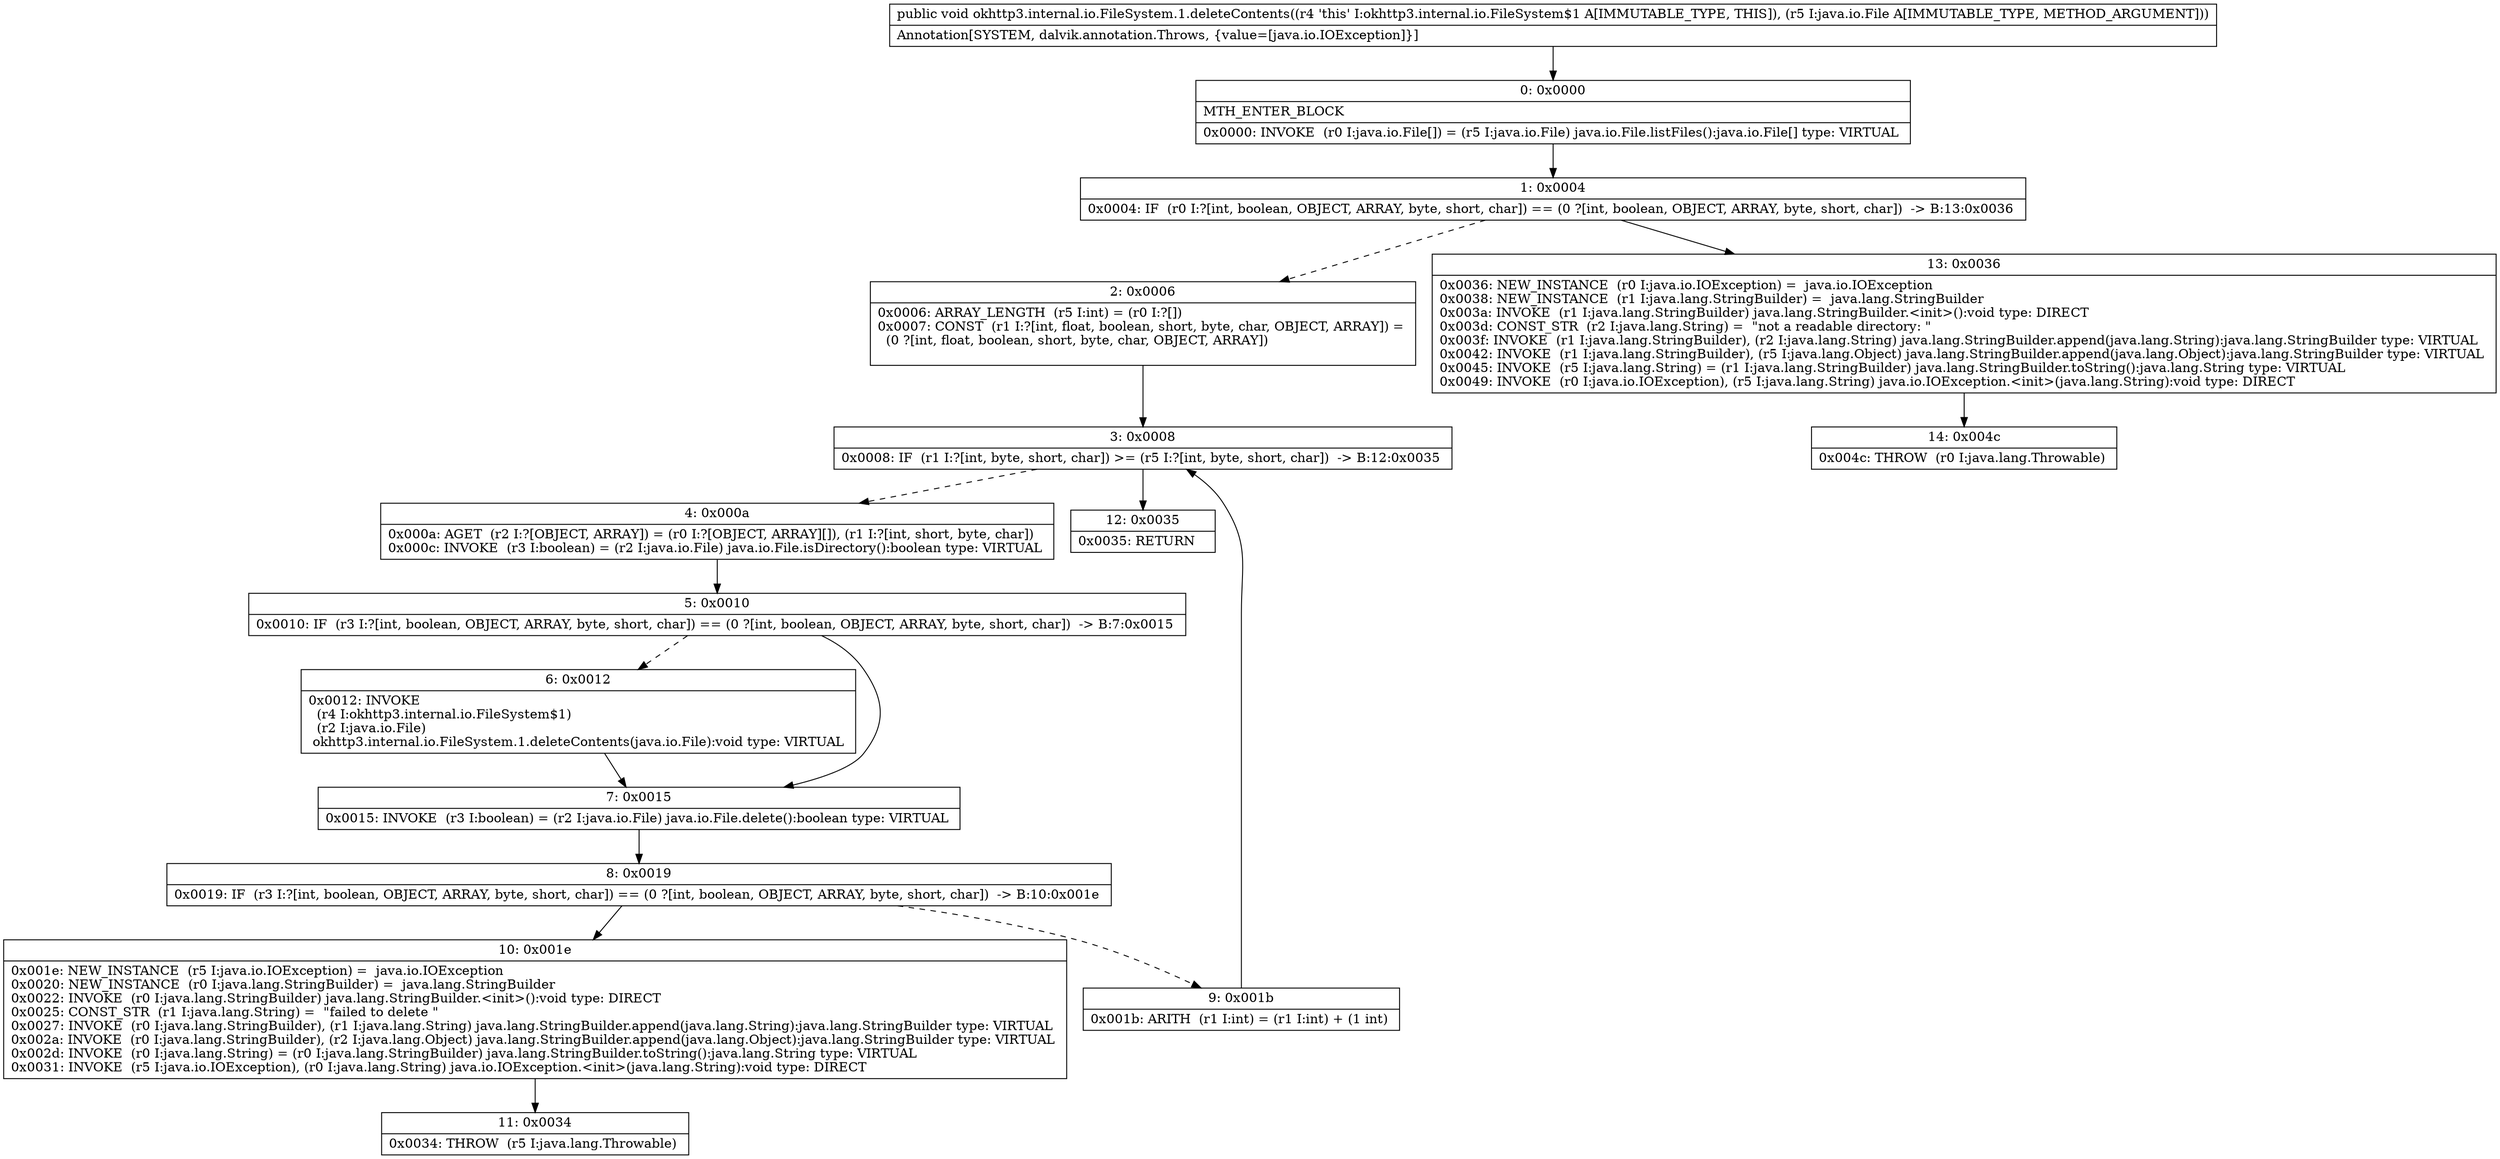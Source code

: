 digraph "CFG forokhttp3.internal.io.FileSystem.1.deleteContents(Ljava\/io\/File;)V" {
Node_0 [shape=record,label="{0\:\ 0x0000|MTH_ENTER_BLOCK\l|0x0000: INVOKE  (r0 I:java.io.File[]) = (r5 I:java.io.File) java.io.File.listFiles():java.io.File[] type: VIRTUAL \l}"];
Node_1 [shape=record,label="{1\:\ 0x0004|0x0004: IF  (r0 I:?[int, boolean, OBJECT, ARRAY, byte, short, char]) == (0 ?[int, boolean, OBJECT, ARRAY, byte, short, char])  \-\> B:13:0x0036 \l}"];
Node_2 [shape=record,label="{2\:\ 0x0006|0x0006: ARRAY_LENGTH  (r5 I:int) = (r0 I:?[]) \l0x0007: CONST  (r1 I:?[int, float, boolean, short, byte, char, OBJECT, ARRAY]) = \l  (0 ?[int, float, boolean, short, byte, char, OBJECT, ARRAY])\l \l}"];
Node_3 [shape=record,label="{3\:\ 0x0008|0x0008: IF  (r1 I:?[int, byte, short, char]) \>= (r5 I:?[int, byte, short, char])  \-\> B:12:0x0035 \l}"];
Node_4 [shape=record,label="{4\:\ 0x000a|0x000a: AGET  (r2 I:?[OBJECT, ARRAY]) = (r0 I:?[OBJECT, ARRAY][]), (r1 I:?[int, short, byte, char]) \l0x000c: INVOKE  (r3 I:boolean) = (r2 I:java.io.File) java.io.File.isDirectory():boolean type: VIRTUAL \l}"];
Node_5 [shape=record,label="{5\:\ 0x0010|0x0010: IF  (r3 I:?[int, boolean, OBJECT, ARRAY, byte, short, char]) == (0 ?[int, boolean, OBJECT, ARRAY, byte, short, char])  \-\> B:7:0x0015 \l}"];
Node_6 [shape=record,label="{6\:\ 0x0012|0x0012: INVOKE  \l  (r4 I:okhttp3.internal.io.FileSystem$1)\l  (r2 I:java.io.File)\l okhttp3.internal.io.FileSystem.1.deleteContents(java.io.File):void type: VIRTUAL \l}"];
Node_7 [shape=record,label="{7\:\ 0x0015|0x0015: INVOKE  (r3 I:boolean) = (r2 I:java.io.File) java.io.File.delete():boolean type: VIRTUAL \l}"];
Node_8 [shape=record,label="{8\:\ 0x0019|0x0019: IF  (r3 I:?[int, boolean, OBJECT, ARRAY, byte, short, char]) == (0 ?[int, boolean, OBJECT, ARRAY, byte, short, char])  \-\> B:10:0x001e \l}"];
Node_9 [shape=record,label="{9\:\ 0x001b|0x001b: ARITH  (r1 I:int) = (r1 I:int) + (1 int) \l}"];
Node_10 [shape=record,label="{10\:\ 0x001e|0x001e: NEW_INSTANCE  (r5 I:java.io.IOException) =  java.io.IOException \l0x0020: NEW_INSTANCE  (r0 I:java.lang.StringBuilder) =  java.lang.StringBuilder \l0x0022: INVOKE  (r0 I:java.lang.StringBuilder) java.lang.StringBuilder.\<init\>():void type: DIRECT \l0x0025: CONST_STR  (r1 I:java.lang.String) =  \"failed to delete \" \l0x0027: INVOKE  (r0 I:java.lang.StringBuilder), (r1 I:java.lang.String) java.lang.StringBuilder.append(java.lang.String):java.lang.StringBuilder type: VIRTUAL \l0x002a: INVOKE  (r0 I:java.lang.StringBuilder), (r2 I:java.lang.Object) java.lang.StringBuilder.append(java.lang.Object):java.lang.StringBuilder type: VIRTUAL \l0x002d: INVOKE  (r0 I:java.lang.String) = (r0 I:java.lang.StringBuilder) java.lang.StringBuilder.toString():java.lang.String type: VIRTUAL \l0x0031: INVOKE  (r5 I:java.io.IOException), (r0 I:java.lang.String) java.io.IOException.\<init\>(java.lang.String):void type: DIRECT \l}"];
Node_11 [shape=record,label="{11\:\ 0x0034|0x0034: THROW  (r5 I:java.lang.Throwable) \l}"];
Node_12 [shape=record,label="{12\:\ 0x0035|0x0035: RETURN   \l}"];
Node_13 [shape=record,label="{13\:\ 0x0036|0x0036: NEW_INSTANCE  (r0 I:java.io.IOException) =  java.io.IOException \l0x0038: NEW_INSTANCE  (r1 I:java.lang.StringBuilder) =  java.lang.StringBuilder \l0x003a: INVOKE  (r1 I:java.lang.StringBuilder) java.lang.StringBuilder.\<init\>():void type: DIRECT \l0x003d: CONST_STR  (r2 I:java.lang.String) =  \"not a readable directory: \" \l0x003f: INVOKE  (r1 I:java.lang.StringBuilder), (r2 I:java.lang.String) java.lang.StringBuilder.append(java.lang.String):java.lang.StringBuilder type: VIRTUAL \l0x0042: INVOKE  (r1 I:java.lang.StringBuilder), (r5 I:java.lang.Object) java.lang.StringBuilder.append(java.lang.Object):java.lang.StringBuilder type: VIRTUAL \l0x0045: INVOKE  (r5 I:java.lang.String) = (r1 I:java.lang.StringBuilder) java.lang.StringBuilder.toString():java.lang.String type: VIRTUAL \l0x0049: INVOKE  (r0 I:java.io.IOException), (r5 I:java.lang.String) java.io.IOException.\<init\>(java.lang.String):void type: DIRECT \l}"];
Node_14 [shape=record,label="{14\:\ 0x004c|0x004c: THROW  (r0 I:java.lang.Throwable) \l}"];
MethodNode[shape=record,label="{public void okhttp3.internal.io.FileSystem.1.deleteContents((r4 'this' I:okhttp3.internal.io.FileSystem$1 A[IMMUTABLE_TYPE, THIS]), (r5 I:java.io.File A[IMMUTABLE_TYPE, METHOD_ARGUMENT]))  | Annotation[SYSTEM, dalvik.annotation.Throws, \{value=[java.io.IOException]\}]\l}"];
MethodNode -> Node_0;
Node_0 -> Node_1;
Node_1 -> Node_2[style=dashed];
Node_1 -> Node_13;
Node_2 -> Node_3;
Node_3 -> Node_4[style=dashed];
Node_3 -> Node_12;
Node_4 -> Node_5;
Node_5 -> Node_6[style=dashed];
Node_5 -> Node_7;
Node_6 -> Node_7;
Node_7 -> Node_8;
Node_8 -> Node_9[style=dashed];
Node_8 -> Node_10;
Node_9 -> Node_3;
Node_10 -> Node_11;
Node_13 -> Node_14;
}

